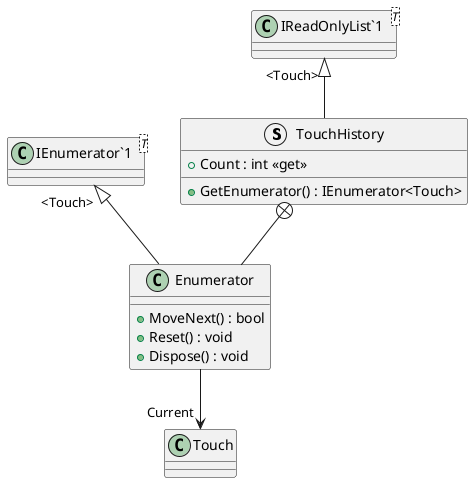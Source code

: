 @startuml
struct TouchHistory {
    + GetEnumerator() : IEnumerator<Touch>
    + Count : int <<get>>
}
class "IReadOnlyList`1"<T> {
}
class Enumerator {
    + MoveNext() : bool
    + Reset() : void
    + Dispose() : void
}
class "IEnumerator`1"<T> {
}
"IReadOnlyList`1" "<Touch>" <|-- TouchHistory
TouchHistory +-- Enumerator
"IEnumerator`1" "<Touch>" <|-- Enumerator
Enumerator --> "Current" Touch
@enduml
